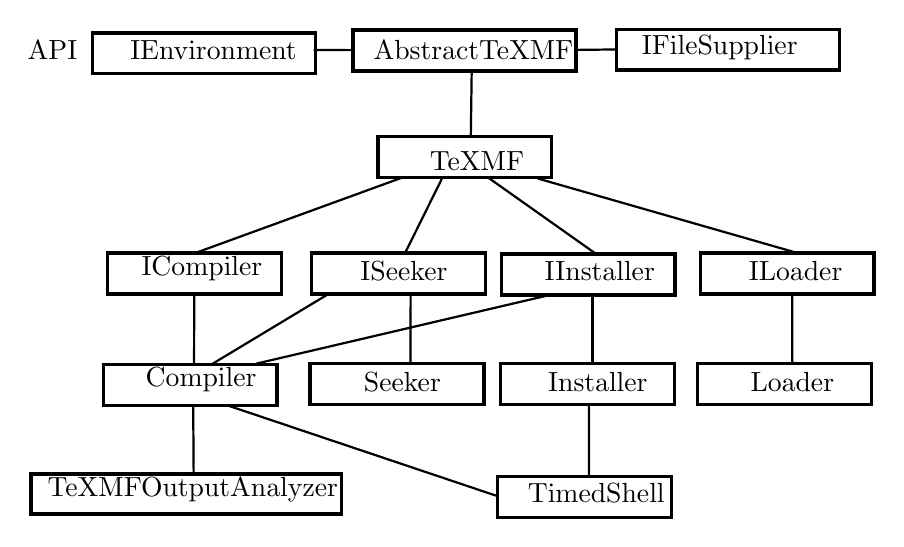 


\begin{tikzpicture}[y=0.80pt, x=0.8pt,yscale=-1, inner sep=0pt, outer sep=0pt]
\path[fill=black] (46.335,102.362) node[above right] (text2996)
  {IEnvironment};
\path[fill=black] (277.412,102.362) node[above right] (text3000)
  {IFileSupplier};
\path[fill=black] (156.231,102.362) node[above right] (text3004)
  {AbstractTeXMF};
\path[fill=black] (181.716,152.362) node[above right] (text3008) {TeXMF};
\path[fill=black] (51.414,202.362) node[above right] (text3012)
  {ICompiler};
\path[fill=black] (233.523,202.362) node[above right] (text3016)
  {IInstaller};
\path[fill=black] (325.754,202.362) node[above right] (text3020) {ILoader};
\path[fill=black] (150.318,202.362) node[above right] (text3024) {ISeeker};
\path[fill=black] (9.029,302.362) node[above right] (text3028)
  {TeXMFOutputAnalyzer};
\path[fill=black] (53.309,252.362) node[above right] (text3036) {Compiler};
\path[fill=black] (151.888,252.362) node[above right] (text3040) {Seeker};
\path[fill=black] (235.092,252.362) node[above right] (text3044)
  {Installer};
\path[fill=black] (326.539,252.362) node[above right] (text3048) {Loader};
\path[draw=black,miter limit=4.00,line width=1.350pt,rounded corners=0.0cm]
  (29.229,90.408) rectangle (129.966,108.703);
\path[draw=black,miter limit=4.00,line width=1.350pt,rounded corners=0.0cm]
  (265.977,88.871) rectangle (366.714,107.167);
\path[draw=black,miter limit=4.00,line width=1.350pt,rounded corners=0.0cm]
  (147.061,89.223) rectangle (247.798,107.518);
\path[draw=black,miter limit=4.00,line width=1.199pt,rounded corners=0.0cm]
  (158.164,137.279) rectangle (236.666,155.781);
\path[draw=black,miter limit=4.00,line width=1.199pt,rounded corners=0.0cm]
  (36.104,189.871) rectangle (114.606,208.373);
\path[draw=black,miter limit=4.00,line width=1.199pt,rounded corners=0.0cm]
  (128.336,189.871) rectangle (206.838,208.373);
\path[draw=black,miter limit=4.00,line width=1.199pt,rounded corners=0.0cm]
  (213.895,190.263) rectangle (292.397,208.765);
\path[draw=black,miter limit=4.00,line width=1.199pt,rounded corners=0.0cm]
  (303.772,189.871) rectangle (382.274,208.373);
\path[draw=black,miter limit=4.00,line width=1.199pt,rounded corners=0.0cm]
  (34.142,240.108) rectangle (112.644,258.609);
\path[draw=black,miter limit=4.00,line width=1.199pt,rounded corners=0.0cm]
  (127.551,239.715) rectangle (206.053,258.217);
\path[draw=black,miter limit=4.00,line width=1.199pt,rounded corners=0.0cm]
  (213.503,239.715) rectangle (292.005,258.217);
\path[draw=black,miter limit=4.00,line width=1.199pt,rounded corners=0.0cm]
  (302.595,239.715) rectangle (381.096,258.217);
\path[draw=black,miter limit=4.00,line width=1.200pt,rounded corners=0.0cm]
  (1.571,289.692) rectangle (141.758,307.699);
\path[fill=black] (225.903,302.362) node[above right] (text3917)
  {TimedShell};
\path[draw=black,miter limit=4.00,line width=1.199pt,rounded corners=0.0cm]
  (212.184,290.75) rectangle (290.685,309.252);
\path[draw=black,line join=miter,line cap=butt,line width=0.800pt]
  (200.162,136.867) -- (200.555,107.871);
\path[draw=black,line join=miter,line cap=butt,line width=0.800pt]
  (248.216,98.059) -- (265.902,97.863);
\path[draw=black,line join=miter,line cap=butt,line width=0.800pt]
  (146.365,98.174) -- (129.124,98.059);
\path[draw=black,line join=miter,line cap=butt,line width=0.800pt]
  (169.493,155.624) -- (76.533,189.506);
\path[draw=black,line join=miter,line cap=butt,line width=0.800pt]
  (187.278,155.868) -- (170.334,190.095);
\path[draw=black,line join=miter,line cap=butt,line width=0.800pt]
  (208.012,155.753) -- (256.286,189.899);
\path[draw=black,line join=miter,line cap=butt,line width=0.800pt]
  (230.383,156.146) -- (348.714,190.095);
\path[draw=black,line join=miter,line cap=butt,line width=0.800pt]
  (75.159,239.939) -- (75.226,207.512);
\path[draw=black,line join=miter,line cap=butt,line width=0.800pt]
  (172.885,240.135) -- (172.98,208.507);
\path[draw=black,line join=miter,line cap=butt,line width=0.800pt]
  (255.109,239.743) -- (255.109,208.934);
\path[draw=black,line join=miter,line cap=butt,line width=0.800pt]
  (345.378,239.743) -- (345.354,208.876);
\path[draw=black,line join=miter,line cap=butt,line width=0.800pt]
  (74.766,258.974) -- (74.963,289.391);
\path[draw=black,line join=miter,line cap=butt,line width=0.800pt]
  (90.073,258.582) -- (211.544,299.399);
\path[draw=black,line join=miter,line cap=butt,line width=0.800pt]
  (253.49,258.876) -- (253.539,290.274);
\path[fill=black] (0,102.362) node[above right] (text3121) {API};
\path[draw=black,line join=miter,line cap=butt,line width=0.800pt]
  (83.008,240.135) -- (135.796,208.345);
\path[draw=black,line join=miter,line cap=butt,line width=0.800pt]
  (103.417,239.743) -- (235.093,208.934);

\end{tikzpicture}

